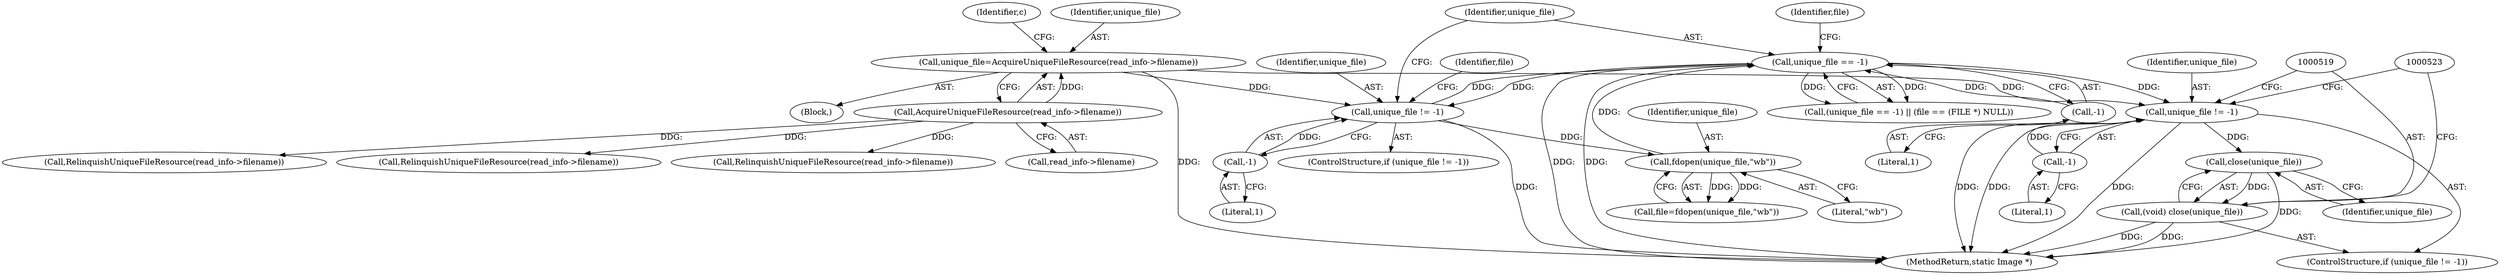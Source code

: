 digraph "0_ImageMagick_ecc03a2518c2b7dd375fde3a040fdae0bdf6a521@API" {
"1000520" [label="(Call,close(unique_file))"];
"1000514" [label="(Call,unique_file != -1)"];
"1000325" [label="(Call,unique_file == -1)"];
"1000314" [label="(Call,unique_file != -1)"];
"1000224" [label="(Call,unique_file=AcquireUniqueFileResource(read_info->filename))"];
"1000226" [label="(Call,AcquireUniqueFileResource(read_info->filename))"];
"1000316" [label="(Call,-1)"];
"1000320" [label="(Call,fdopen(unique_file,\"wb\"))"];
"1000327" [label="(Call,-1)"];
"1000516" [label="(Call,-1)"];
"1000518" [label="(Call,(void) close(unique_file))"];
"1000224" [label="(Call,unique_file=AcquireUniqueFileResource(read_info->filename))"];
"1000227" [label="(Call,read_info->filename)"];
"1000520" [label="(Call,close(unique_file))"];
"1000330" [label="(Identifier,file)"];
"1000226" [label="(Call,AcquireUniqueFileResource(read_info->filename))"];
"1000321" [label="(Identifier,unique_file)"];
"1000517" [label="(Literal,1)"];
"1000524" [label="(Call,RelinquishUniqueFileResource(read_info->filename))"];
"1000313" [label="(ControlStructure,if (unique_file != -1))"];
"1000324" [label="(Call,(unique_file == -1) || (file == (FILE *) NULL))"];
"1000314" [label="(Call,unique_file != -1)"];
"1000513" [label="(ControlStructure,if (unique_file != -1))"];
"1000514" [label="(Call,unique_file != -1)"];
"1000337" [label="(Call,RelinquishUniqueFileResource(read_info->filename))"];
"1000521" [label="(Identifier,unique_file)"];
"1000315" [label="(Identifier,unique_file)"];
"1000327" [label="(Call,-1)"];
"1000234" [label="(Identifier,c)"];
"1000566" [label="(MethodReturn,static Image *)"];
"1000328" [label="(Literal,1)"];
"1000318" [label="(Call,file=fdopen(unique_file,\"wb\"))"];
"1000515" [label="(Identifier,unique_file)"];
"1000301" [label="(Call,RelinquishUniqueFileResource(read_info->filename))"];
"1000106" [label="(Block,)"];
"1000516" [label="(Call,-1)"];
"1000326" [label="(Identifier,unique_file)"];
"1000518" [label="(Call,(void) close(unique_file))"];
"1000319" [label="(Identifier,file)"];
"1000325" [label="(Call,unique_file == -1)"];
"1000225" [label="(Identifier,unique_file)"];
"1000317" [label="(Literal,1)"];
"1000322" [label="(Literal,\"wb\")"];
"1000316" [label="(Call,-1)"];
"1000320" [label="(Call,fdopen(unique_file,\"wb\"))"];
"1000520" -> "1000518"  [label="AST: "];
"1000520" -> "1000521"  [label="CFG: "];
"1000521" -> "1000520"  [label="AST: "];
"1000518" -> "1000520"  [label="CFG: "];
"1000520" -> "1000566"  [label="DDG: "];
"1000520" -> "1000518"  [label="DDG: "];
"1000514" -> "1000520"  [label="DDG: "];
"1000514" -> "1000513"  [label="AST: "];
"1000514" -> "1000516"  [label="CFG: "];
"1000515" -> "1000514"  [label="AST: "];
"1000516" -> "1000514"  [label="AST: "];
"1000519" -> "1000514"  [label="CFG: "];
"1000523" -> "1000514"  [label="CFG: "];
"1000514" -> "1000566"  [label="DDG: "];
"1000514" -> "1000566"  [label="DDG: "];
"1000514" -> "1000566"  [label="DDG: "];
"1000325" -> "1000514"  [label="DDG: "];
"1000224" -> "1000514"  [label="DDG: "];
"1000516" -> "1000514"  [label="DDG: "];
"1000325" -> "1000324"  [label="AST: "];
"1000325" -> "1000327"  [label="CFG: "];
"1000326" -> "1000325"  [label="AST: "];
"1000327" -> "1000325"  [label="AST: "];
"1000330" -> "1000325"  [label="CFG: "];
"1000324" -> "1000325"  [label="CFG: "];
"1000325" -> "1000566"  [label="DDG: "];
"1000325" -> "1000566"  [label="DDG: "];
"1000325" -> "1000314"  [label="DDG: "];
"1000325" -> "1000324"  [label="DDG: "];
"1000325" -> "1000324"  [label="DDG: "];
"1000314" -> "1000325"  [label="DDG: "];
"1000320" -> "1000325"  [label="DDG: "];
"1000327" -> "1000325"  [label="DDG: "];
"1000314" -> "1000313"  [label="AST: "];
"1000314" -> "1000316"  [label="CFG: "];
"1000315" -> "1000314"  [label="AST: "];
"1000316" -> "1000314"  [label="AST: "];
"1000319" -> "1000314"  [label="CFG: "];
"1000326" -> "1000314"  [label="CFG: "];
"1000314" -> "1000566"  [label="DDG: "];
"1000224" -> "1000314"  [label="DDG: "];
"1000316" -> "1000314"  [label="DDG: "];
"1000314" -> "1000320"  [label="DDG: "];
"1000224" -> "1000106"  [label="AST: "];
"1000224" -> "1000226"  [label="CFG: "];
"1000225" -> "1000224"  [label="AST: "];
"1000226" -> "1000224"  [label="AST: "];
"1000234" -> "1000224"  [label="CFG: "];
"1000224" -> "1000566"  [label="DDG: "];
"1000226" -> "1000224"  [label="DDG: "];
"1000226" -> "1000227"  [label="CFG: "];
"1000227" -> "1000226"  [label="AST: "];
"1000226" -> "1000301"  [label="DDG: "];
"1000226" -> "1000337"  [label="DDG: "];
"1000226" -> "1000524"  [label="DDG: "];
"1000316" -> "1000317"  [label="CFG: "];
"1000317" -> "1000316"  [label="AST: "];
"1000320" -> "1000318"  [label="AST: "];
"1000320" -> "1000322"  [label="CFG: "];
"1000321" -> "1000320"  [label="AST: "];
"1000322" -> "1000320"  [label="AST: "];
"1000318" -> "1000320"  [label="CFG: "];
"1000320" -> "1000318"  [label="DDG: "];
"1000320" -> "1000318"  [label="DDG: "];
"1000327" -> "1000328"  [label="CFG: "];
"1000328" -> "1000327"  [label="AST: "];
"1000516" -> "1000517"  [label="CFG: "];
"1000517" -> "1000516"  [label="AST: "];
"1000518" -> "1000513"  [label="AST: "];
"1000519" -> "1000518"  [label="AST: "];
"1000523" -> "1000518"  [label="CFG: "];
"1000518" -> "1000566"  [label="DDG: "];
"1000518" -> "1000566"  [label="DDG: "];
}
